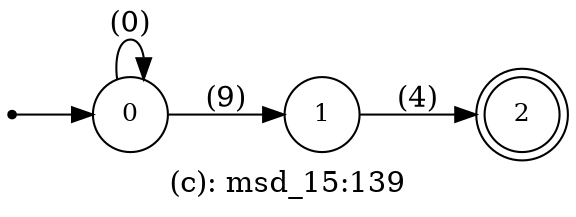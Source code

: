digraph G {
label = "(c): msd_15:139";
rankdir = LR;
node [shape = circle, label="0", fontsize=12]0;
node [shape = circle, label="1", fontsize=12]1;
node [shape = doublecircle, label="2", fontsize=12]2;
node [shape = point ]; qi
qi ->0;
0 -> 0[ label = "(0)"];
0 -> 1[ label = "(9)"];
1 -> 2[ label = "(4)"];
}
